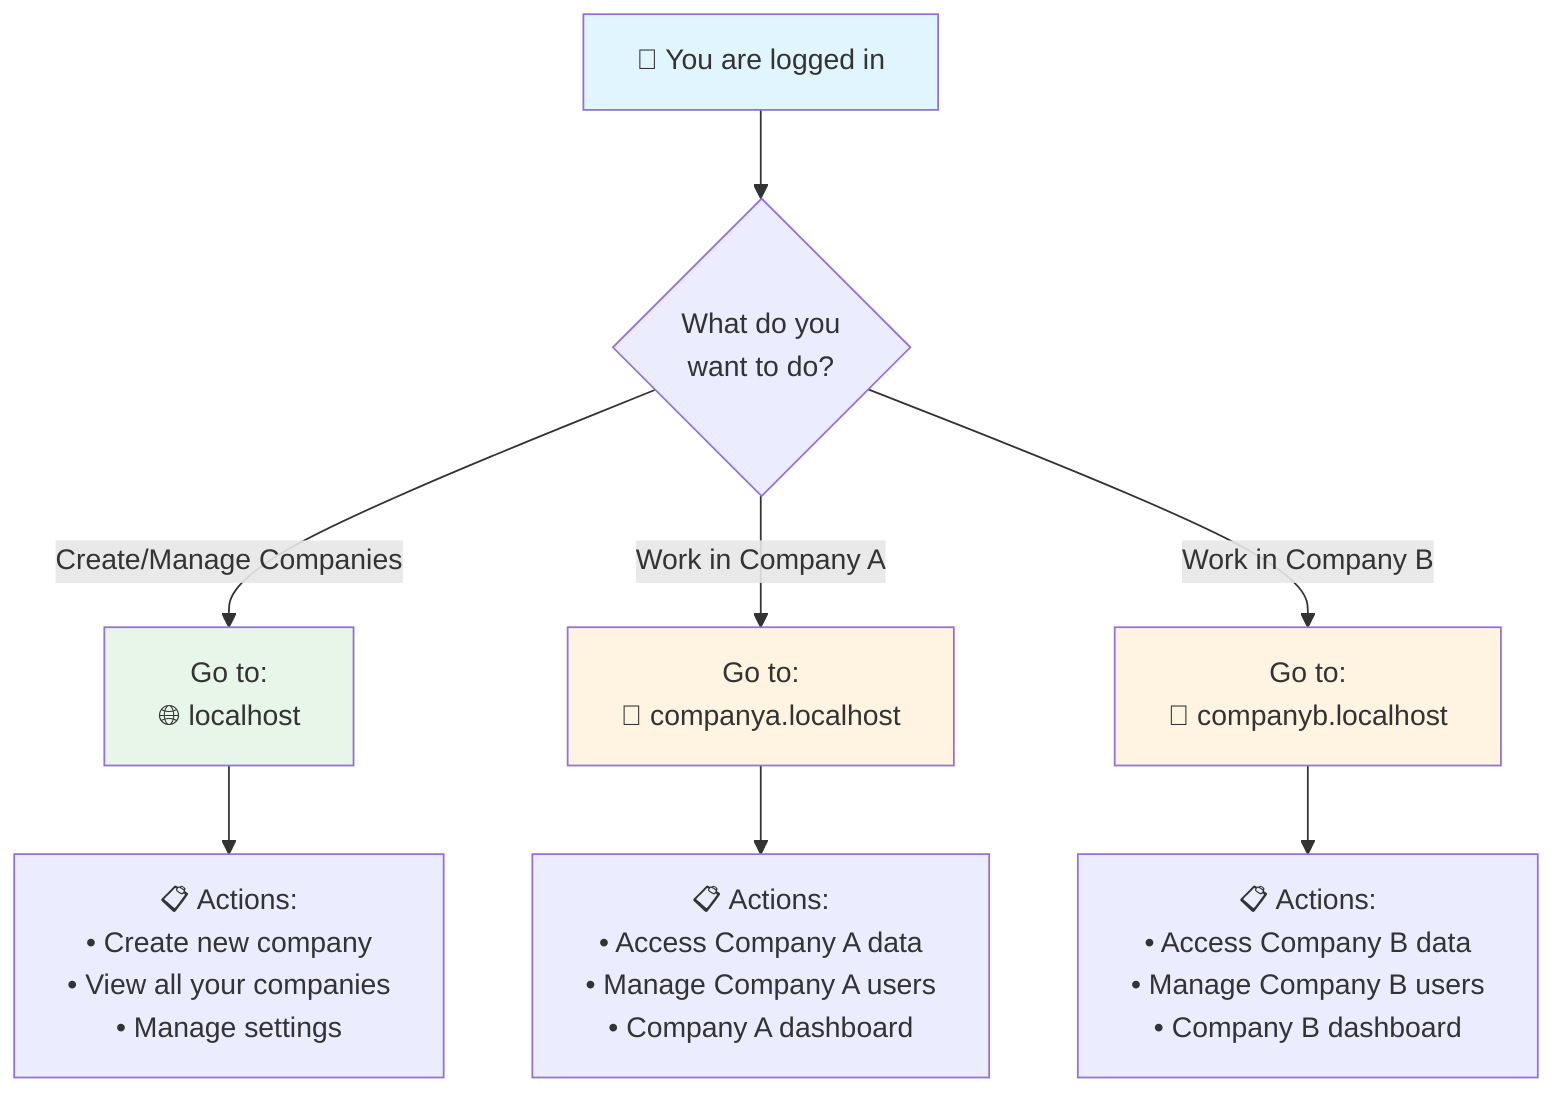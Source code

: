 flowchart TD
    Start["👤 You are logged in"]

    Start --> Choice{"What do you<br/>want to do?"}

    Choice -->|Create/Manage Companies| Central["Go to:<br/>🌐 localhost"]
    Choice -->|Work in Company A| CompanyA["Go to:<br/>🏢 companya.localhost"]
    Choice -->|Work in Company B| CompanyB["Go to:<br/>🏢 companyb.localhost"]

    Central --> CentralActions["📋 Actions:<br/>• Create new company<br/>• View all your companies<br/>• Manage settings"]

    CompanyA --> CompanyAActions["📋 Actions:<br/>• Access Company A data<br/>• Manage Company A users<br/>• Company A dashboard"]

    CompanyB --> CompanyBActions["📋 Actions:<br/>• Access Company B data<br/>• Manage Company B users<br/>• Company B dashboard"]

    style Start fill:#e1f5ff
    style Central fill:#e8f5e9
    style CompanyA fill:#fff4e1
    style CompanyB fill:#fff4e1